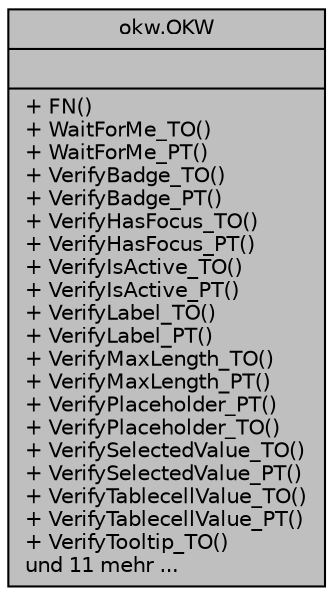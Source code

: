 digraph "okw.OKW"
{
 // INTERACTIVE_SVG=YES
 // LATEX_PDF_SIZE
  edge [fontname="Helvetica",fontsize="10",labelfontname="Helvetica",labelfontsize="10"];
  node [fontname="Helvetica",fontsize="10",shape=record];
  Node1 [label="{okw.OKW\n||+ FN()\l+ WaitForMe_TO()\l+ WaitForMe_PT()\l+ VerifyBadge_TO()\l+ VerifyBadge_PT()\l+ VerifyHasFocus_TO()\l+ VerifyHasFocus_PT()\l+ VerifyIsActive_TO()\l+ VerifyIsActive_PT()\l+ VerifyLabel_TO()\l+ VerifyLabel_PT()\l+ VerifyMaxLength_TO()\l+ VerifyMaxLength_PT()\l+ VerifyPlaceholder_PT()\l+ VerifyPlaceholder_TO()\l+ VerifySelectedValue_TO()\l+ VerifySelectedValue_PT()\l+ VerifyTablecellValue_TO()\l+ VerifyTablecellValue_PT()\l+ VerifyTooltip_TO()\lund 11 mehr ...\l}",height=0.2,width=0.4,color="black", fillcolor="grey75", style="filled", fontcolor="black",tooltip="Annotations-Klasses für die Zuordnung von."];
}
